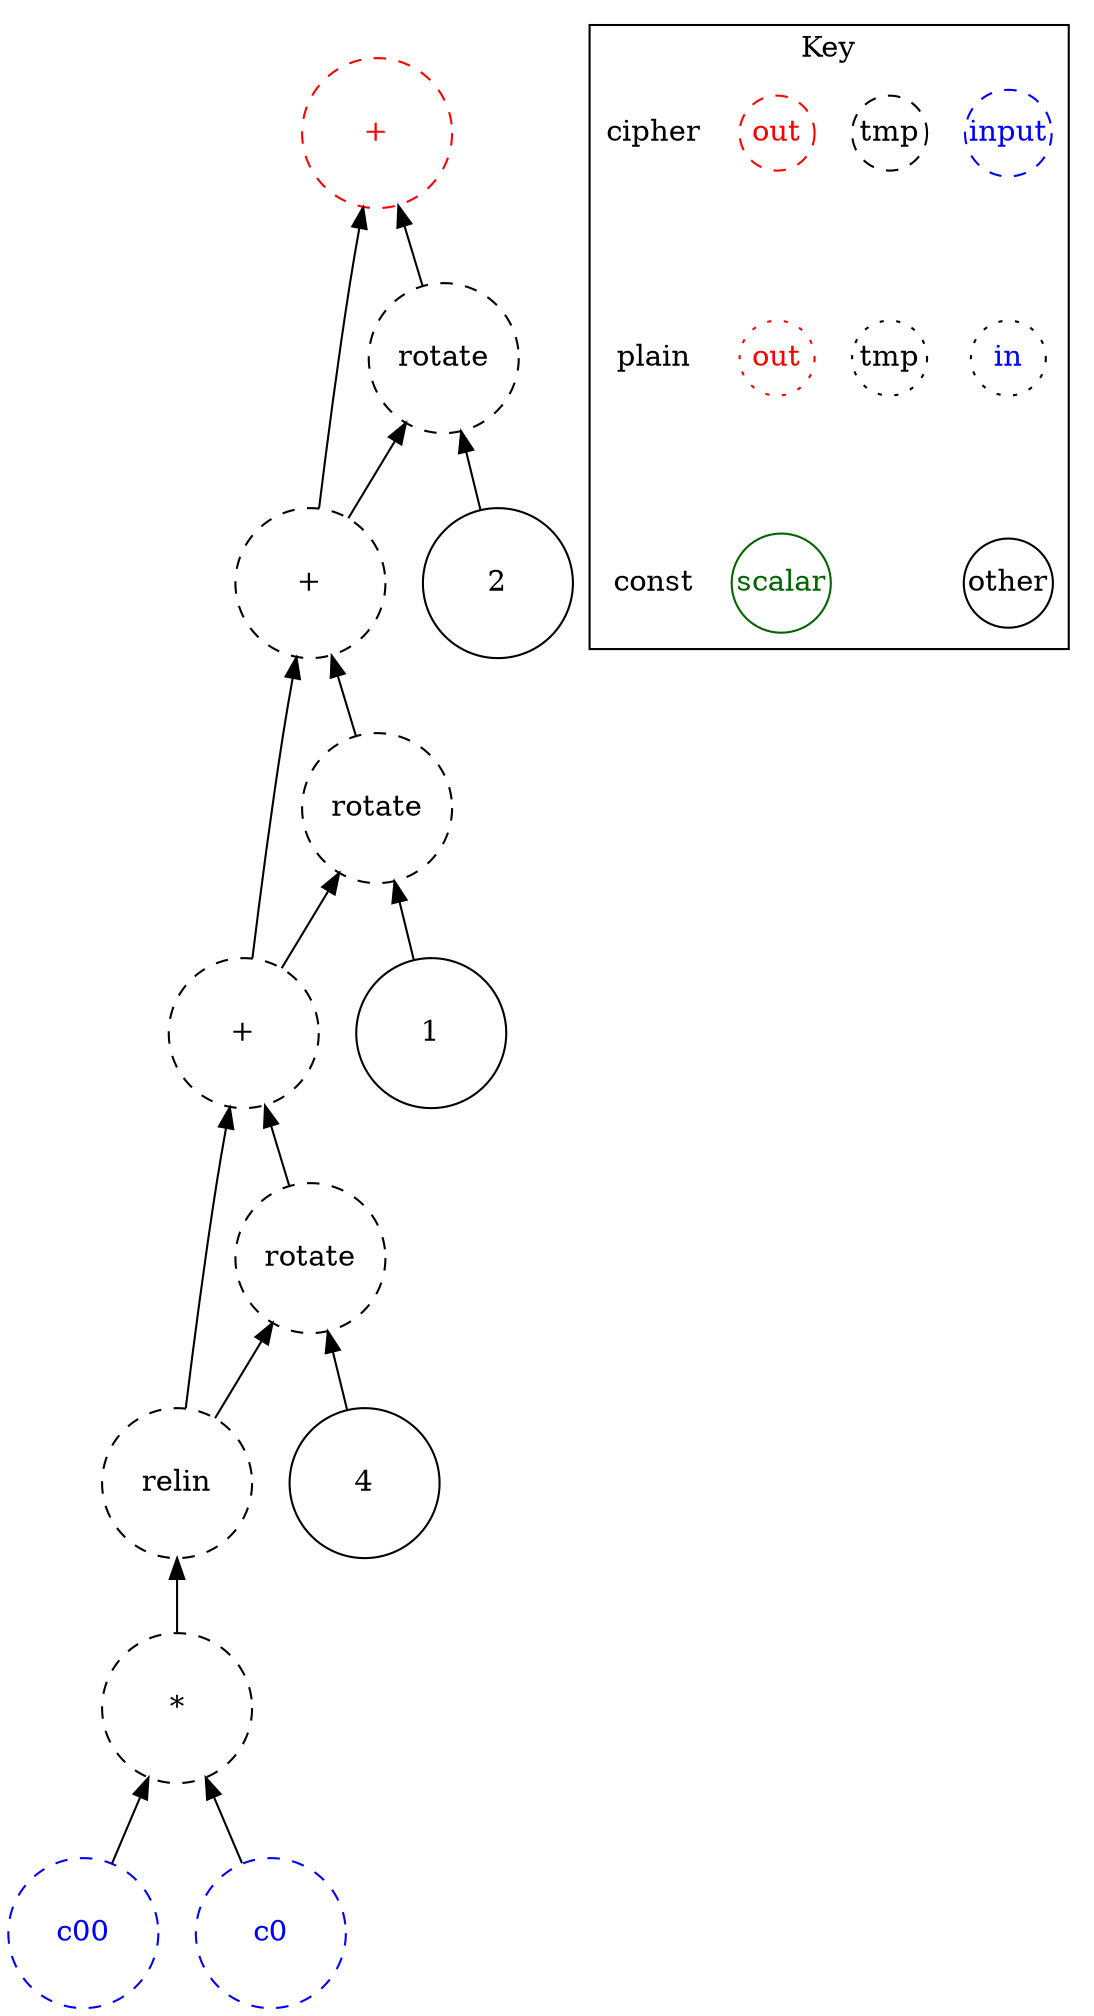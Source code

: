 digraph "dot_product" {
node [shape=circle width=1 margin=0]
edge [dir=back]
4 [label="4" style=solid]
ciphertext1 [label="c00" style=dashed color=blue fontcolor=blue]
ciphertext0 [label="c0" style=dashed color=blue fontcolor=blue]
ciphertext13 [label="*" style=dashed]
ciphertext13 -> ciphertext0
ciphertext13 -> ciphertext1
ciphertext2 [label="relin" style=dashed]
ciphertext2 -> ciphertext13
ciphertext3 [label="rotate" style=dashed]
ciphertext3 -> ciphertext2
ciphertext3 -> 4
ciphertext4 [label="+" style=dashed]
ciphertext4 -> ciphertext2
ciphertext4 -> ciphertext3
1 [label="1" style=solid]
ciphertext5 [label="rotate" style=dashed]
ciphertext5 -> ciphertext4
ciphertext5 -> 1
ciphertext6 [label="+" style=dashed]
ciphertext6 -> ciphertext5
ciphertext6 -> ciphertext4
2 [label="2" style=solid]
ciphertext7 [label="rotate" style=dashed]
ciphertext7 -> ciphertext6
ciphertext7 -> 2
ciphertext8 [label="+" style=dashed color=red fontcolor=red]
ciphertext8 -> ciphertext7
ciphertext8 -> ciphertext6
subgraph cluster_key {
    graph[label="Key"]
    node [width=0.5]
    edge [dir=forward style=invis]
    in_cipher [label=input color=blue fontcolor=blue style=dashed]
    tmp_cipher [label=tmp color=black fontcolor=black style=dashed]
    out_cipher [label=out color=red fontcolor=red style=dashed]
    cipher [shape=plain]

    in_plain [label=in icolor=blue fontcolor=blue style=dotted]
    tmp_plain [label=tmp color=black fontcolor=black style=dotted]
    out_plain [label=out color=red fontcolor=red style=dotted]
    plain [shape=plain]
    
    other [color=black fontcolor=black style=solid]
    scalar [color=darkgreen fontcolor=darkgreen style=solid]
    const[shape=plain]
    
    cipher -> plain
    plain -> const
    out_cipher -> out_plain
    in_cipher -> in_plain
    tmp_cipher -> tmp_plain
    in_plain -> other
    out_plain -> scalar
}
}
